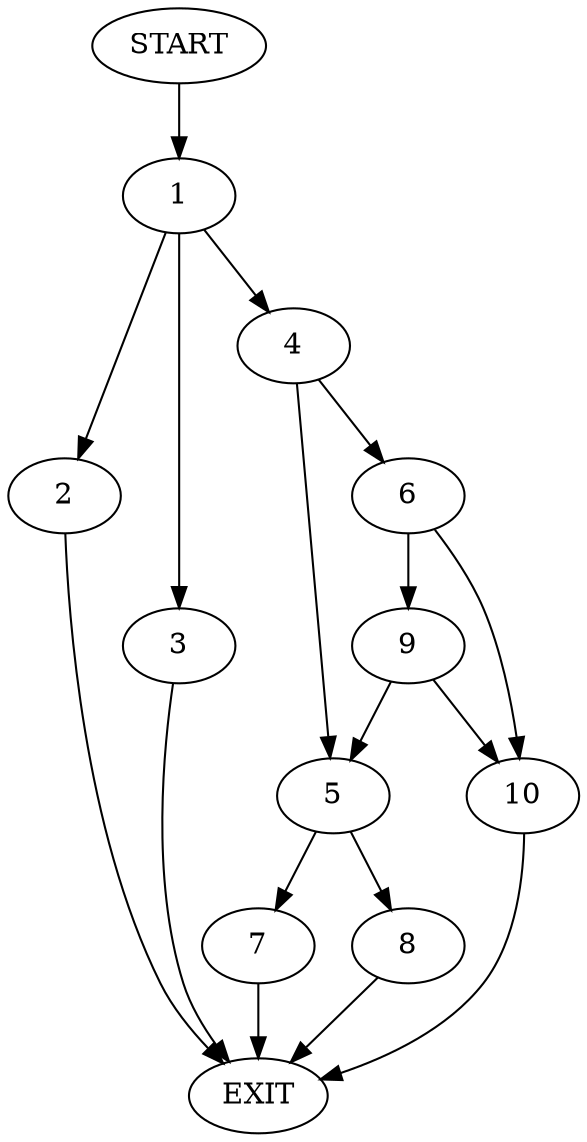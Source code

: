 digraph {
0 [label="START"]
11 [label="EXIT"]
0 -> 1
1 -> 2
1 -> 3
1 -> 4
4 -> 5
4 -> 6
3 -> 11
2 -> 11
5 -> 7
5 -> 8
6 -> 9
6 -> 10
9 -> 10
9 -> 5
10 -> 11
8 -> 11
7 -> 11
}
